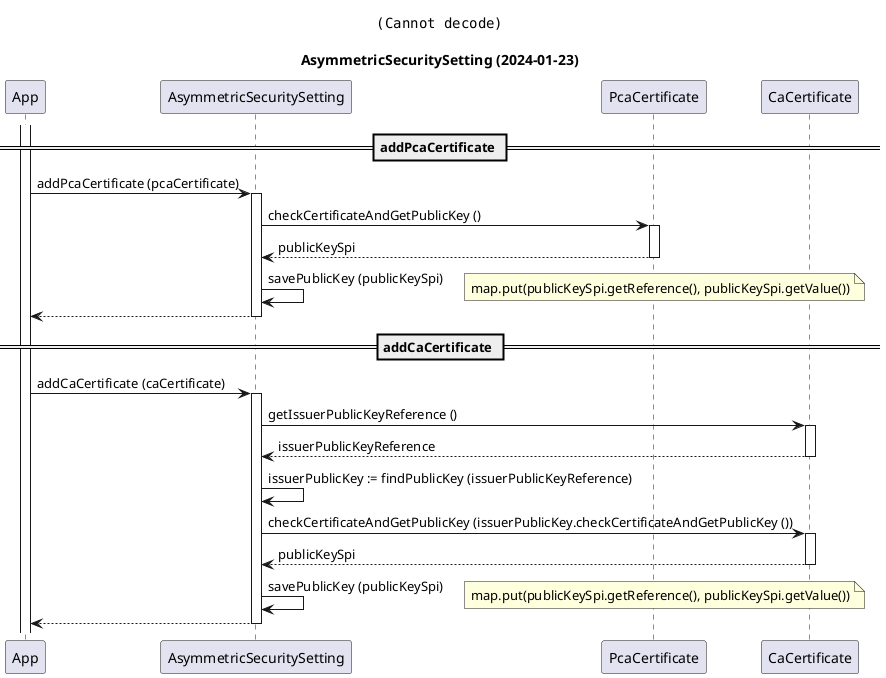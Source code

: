 @startuml
title
    <img:../assets/logo.svg{scale=0.2}>

    AsymmetricSecuritySetting (2024-01-23)
end title

participant "App" as app
participant "AsymmetricSecuritySetting" as setting
participant "PcaCertificate" as pca
participant "CaCertificate" as ca

== addPcaCertificate ==

activate app

app -> setting : addPcaCertificate (pcaCertificate)
activate setting

setting -> pca : checkCertificateAndGetPublicKey ()
activate pca
setting <-- pca : publicKeySpi
deactivate pca

setting -> setting : savePublicKey (publicKeySpi)
note right
    map.put(publicKeySpi.getReference(), publicKeySpi.getValue())
end note

app <-- setting
deactivate setting

== addCaCertificate ==

app -> setting : addCaCertificate (caCertificate)
activate setting

setting -> ca : getIssuerPublicKeyReference ()
activate ca
setting <-- ca : issuerPublicKeyReference
deactivate ca

setting -> setting : issuerPublicKey := findPublicKey (issuerPublicKeyReference)

setting -> ca : checkCertificateAndGetPublicKey (issuerPublicKey.checkCertificateAndGetPublicKey ())
activate ca
setting <-- ca : publicKeySpi
deactivate ca

setting -> setting : savePublicKey (publicKeySpi)
note right
    map.put(publicKeySpi.getReference(), publicKeySpi.getValue())
end note

app <-- setting
deactivate setting


@enduml